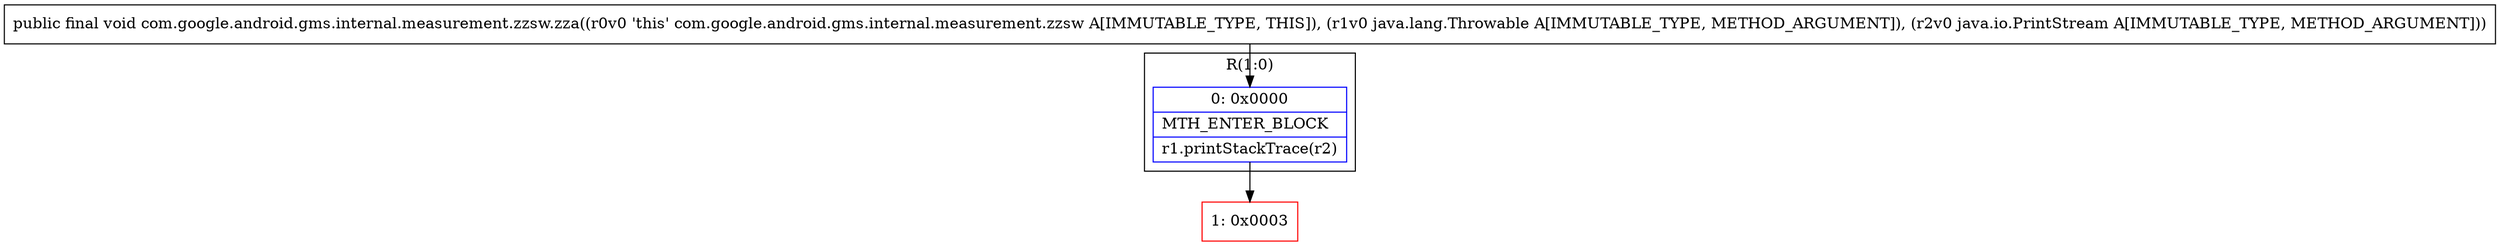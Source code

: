 digraph "CFG forcom.google.android.gms.internal.measurement.zzsw.zza(Ljava\/lang\/Throwable;Ljava\/io\/PrintStream;)V" {
subgraph cluster_Region_1798435033 {
label = "R(1:0)";
node [shape=record,color=blue];
Node_0 [shape=record,label="{0\:\ 0x0000|MTH_ENTER_BLOCK\l|r1.printStackTrace(r2)\l}"];
}
Node_1 [shape=record,color=red,label="{1\:\ 0x0003}"];
MethodNode[shape=record,label="{public final void com.google.android.gms.internal.measurement.zzsw.zza((r0v0 'this' com.google.android.gms.internal.measurement.zzsw A[IMMUTABLE_TYPE, THIS]), (r1v0 java.lang.Throwable A[IMMUTABLE_TYPE, METHOD_ARGUMENT]), (r2v0 java.io.PrintStream A[IMMUTABLE_TYPE, METHOD_ARGUMENT])) }"];
MethodNode -> Node_0;
Node_0 -> Node_1;
}

